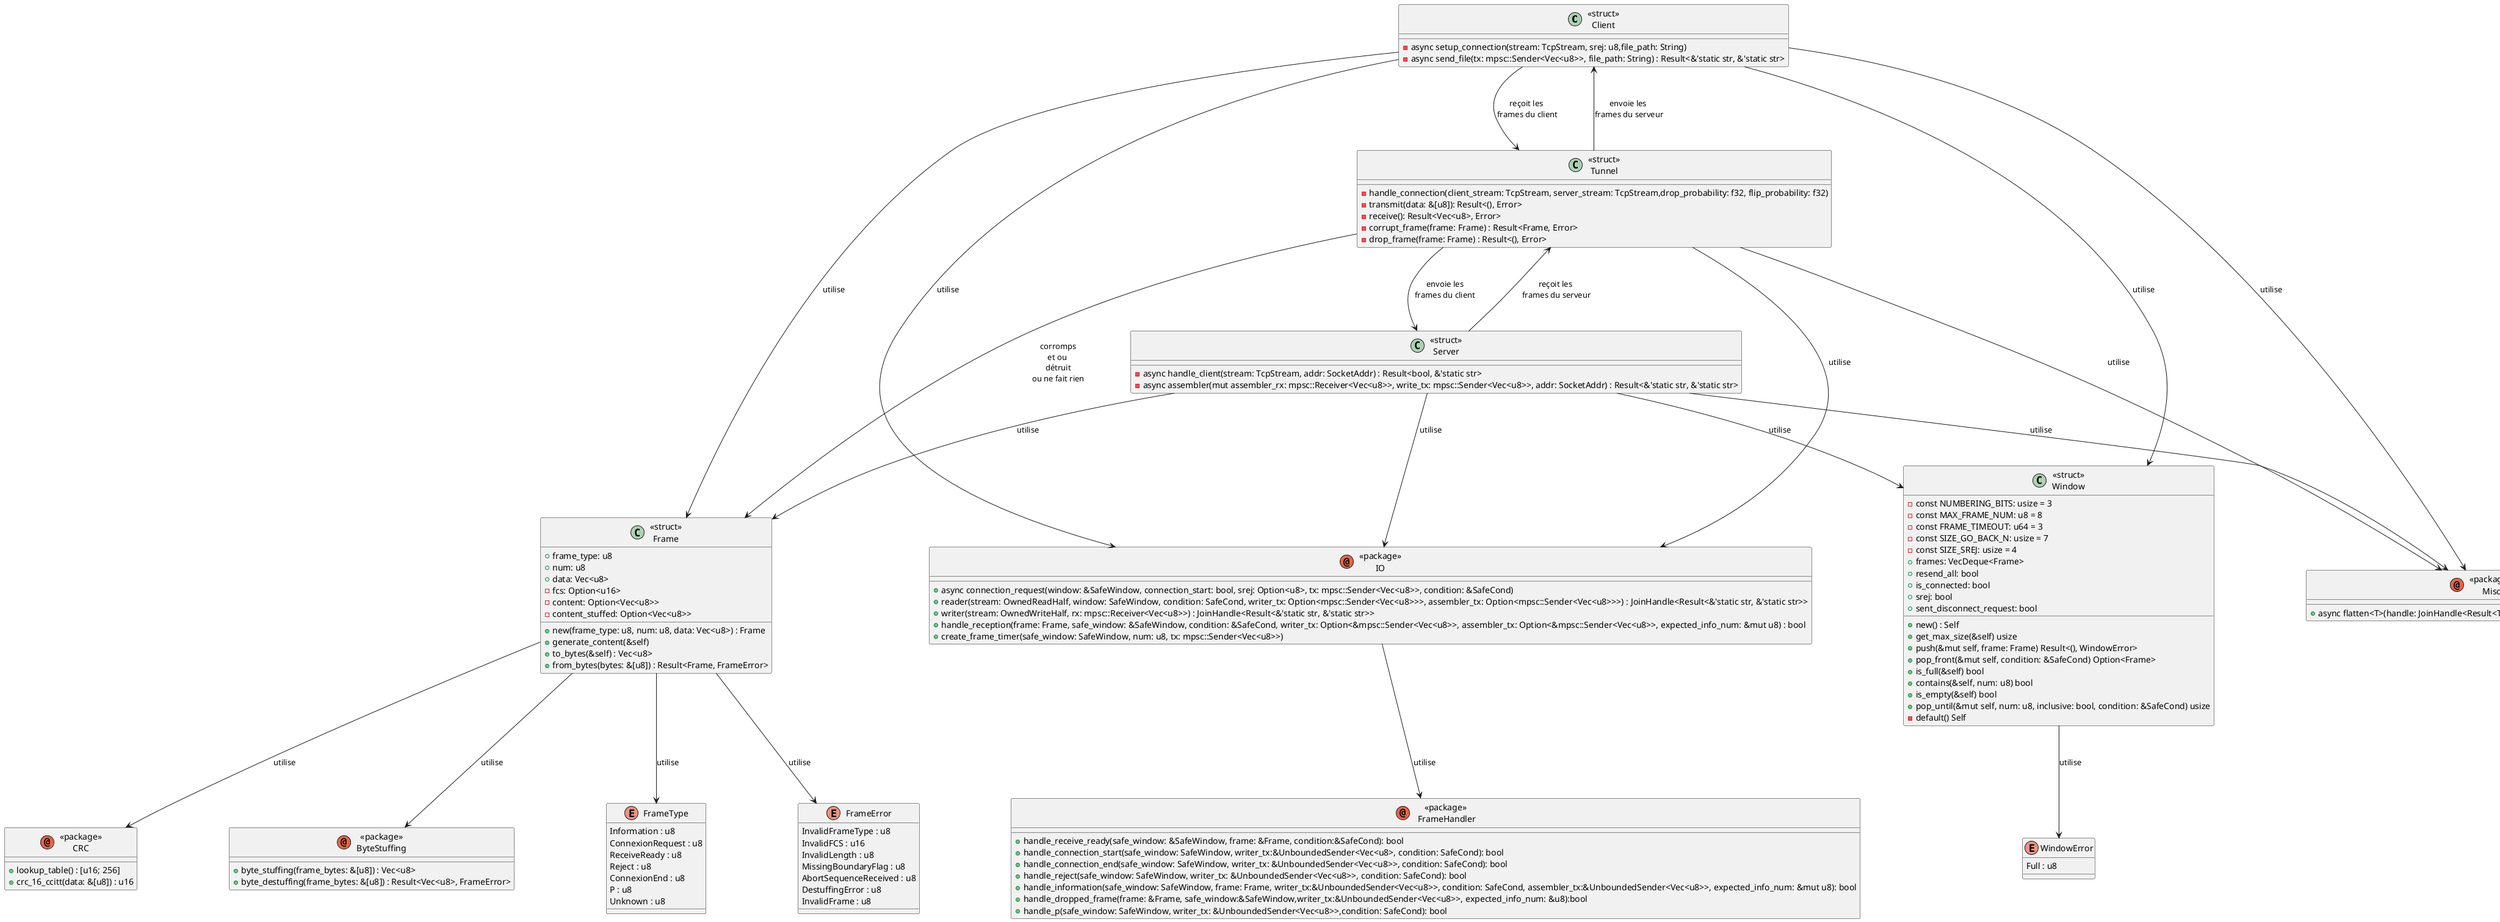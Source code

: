@startuml
'skinparam linetype polyline
skinparam nodesep 150
skinparam ranksep 100

class  "<<struct>>\nClient" as Client{
  - async setup_connection(stream: TcpStream, srej: u8,file_path: String) 
  - async send_file(tx: mpsc::Sender<Vec<u8>>, file_path: String) : Result<&'static str, &'static str>
}

class  "<<struct>>\nServer" as Server{
  - async handle_client(stream: TcpStream, addr: SocketAddr) : Result<bool, &'static str>
  - async assembler(mut assembler_rx: mpsc::Receiver<Vec<u8>>, write_tx: mpsc::Sender<Vec<u8>>, addr: SocketAddr) : Result<&'static str, &'static str>
}

  class "<<struct>>\nTunnel" as Tunnel {
  - handle_connection(client_stream: TcpStream, server_stream: TcpStream,drop_probability: f32, flip_probability: f32)
  - transmit(data: &[u8]): Result<(), Error>
  - receive(): Result<Vec<u8>, Error>
  - corrupt_frame(frame: Frame) : Result<Frame, Error>
  - drop_frame(frame: Frame) : Result<(), Error>
}

enum FrameType {
  Information : u8
  ConnexionRequest : u8
  ReceiveReady : u8
  Reject : u8
  ConnexionEnd : u8
  P : u8
  Unknown : u8
}

enum FrameError {
  InvalidFrameType : u8
  InvalidFCS : u16
  InvalidLength : u8
  MissingBoundaryFlag : u8
  AbortSequenceReceived : u8
  DestuffingError : u8
  InvalidFrame : u8
}

  class "<<struct>>\nFrame" as Frame {
  + frame_type: u8
  + num: u8
  + data: Vec<u8>
  - fcs: Option<u16>
  - content: Option<Vec<u8>>
  - content_stuffed: Option<Vec<u8>>

  + new(frame_type: u8, num: u8, data: Vec<u8>) : Frame
  + generate_content(&self)
  + to_bytes(&self) : Vec<u8>
  + from_bytes(bytes: &[u8]) : Result<Frame, FrameError>
}

class "<<struct>>\nWindow" as Window {
  - const NUMBERING_BITS: usize = 3
  - const MAX_FRAME_NUM: u8 = 8
  - const FRAME_TIMEOUT: u64 = 3
  - const SIZE_GO_BACK_N: usize = 7
  - const SIZE_SREJ: usize = 4
  + frames: VecDeque<Frame>
  + resend_all: bool
  + is_connected: bool
  + srej: bool
  + sent_disconnect_request: bool
  + new() : Self
  + get_max_size(&self) usize
  + push(&mut self, frame: Frame) Result<(), WindowError>
  + pop_front(&mut self, condition: &SafeCond) Option<Frame>
  + is_full(&self) bool
  + contains(&self, num: u8) bool
  + is_empty(&self) bool
  + pop_until(&mut self, num: u8, inclusive: bool, condition: &SafeCond) usize
  - default() Self
}

enum WindowError {
  Full : u8
  }




  annotation "<<package>>\nCRC" as CRC {
    + lookup_table() : [u16; 256]
    + crc_16_ccitt(data: &[u8]) : u16
  }

  annotation "<<package>>\nIO" as IO {
    + async connection_request(window: &SafeWindow, connection_start: bool, srej: Option<u8>, tx: mpsc::Sender<Vec<u8>>, condition: &SafeCond)
    + reader(stream: OwnedReadHalf, window: SafeWindow, condition: SafeCond, writer_tx: Option<mpsc::Sender<Vec<u8>>>, assembler_tx: Option<mpsc::Sender<Vec<u8>>>) : JoinHandle<Result<&'static str, &'static str>>
    + writer(stream: OwnedWriteHalf, rx: mpsc::Receiver<Vec<u8>>) : JoinHandle<Result<&'static str, &'static str>>
    + handle_reception(frame: Frame, safe_window: &SafeWindow, condition: &SafeCond, writer_tx: Option<&mpsc::Sender<Vec<u8>>, assembler_tx: Option<&mpsc::Sender<Vec<u8>>, expected_info_num: &mut u8) : bool
    + create_frame_timer(safe_window: SafeWindow, num: u8, tx: mpsc::Sender<Vec<u8>>)
    }


annotation "<<package>>\nByteStuffing" as ByteStuffing {
    + byte_stuffing(frame_bytes: &[u8]) : Vec<u8>
    + byte_destuffing(frame_bytes: &[u8]) : Result<Vec<u8>, FrameError>
  }

  annotation "<<package>>\n FrameHandler" as FrameHandler {
    + handle_receive_ready(safe_window: &SafeWindow, frame: &Frame, condition:&SafeCond): bool
    + handle_connection_start(safe_window: SafeWindow, writer_tx:&UnboundedSender<Vec<u8>, condition: SafeCond): bool
    + handle_connection_end(safe_window: SafeWindow, writer_tx: &UnboundedSender<Vec<u8>>, condition: SafeCond): bool
    + handle_reject(safe_window: SafeWindow, writer_tx: &UnboundedSender<Vec<u8>>, condition: SafeCond): bool
    + handle_information(safe_window: SafeWindow, frame: Frame, writer_tx:&UnboundedSender<Vec<u8>>, condition: SafeCond, assembler_tx:&UnboundedSender<Vec<u8>>, expected_info_num: &mut u8): bool
    + handle_dropped_frame(frame: &Frame, safe_window:&SafeWindow,writer_tx:&UnboundedSender<Vec<u8>>, expected_info_num: &u8):bool
    + handle_p(safe_window: SafeWindow, writer_tx: &UnboundedSender<Vec<u8>>,condition: SafeCond): bool
    }

    annotation "<<package>>\n Misc" as Misc {
    + async flatten<T>(handle: JoinHandle<Result<T, &'static str>>) : Result<T,&'static str>
    }


Client --> Tunnel : "reçoit les \nframes du client"
Tunnel --> Client : "envoie les \nframes du serveur"
Server --> Tunnel : "reçoit les \nframes du serveur" 
Tunnel --> Server : "envoie les \nframes du client "

Frame --> FrameType : utilise
Frame --> FrameError : utilise

Client --> Frame : utilise
Server --> Frame : utilise
Client --> Window : utilise
Server --> Window : utilise

Window --> WindowError : utilise

Frame --> CRC : utilise
Frame --> ByteStuffing : utilise


Tunnel --> Frame : "corromps\net ou \ndétruit\nou ne fait rien"
'Tunnel -l> Frame : "corromps et ou détruit ou ne fait rien"



Tunnel --> IO : utilise 
Client --> IO : utilise 
Server --> IO : utilise

IO --> FrameHandler : utilise

Client --> Misc : utilise 
Server --> Misc : utilise
Tunnel --> Misc : utilise

/'
Utils --|> ByteStuffing : contient
Utils --|> CRC : contient
Utils --|> IO : contient
Utils --|> Frame : contient
Utils --|> Window : contient
'/

@enduml


